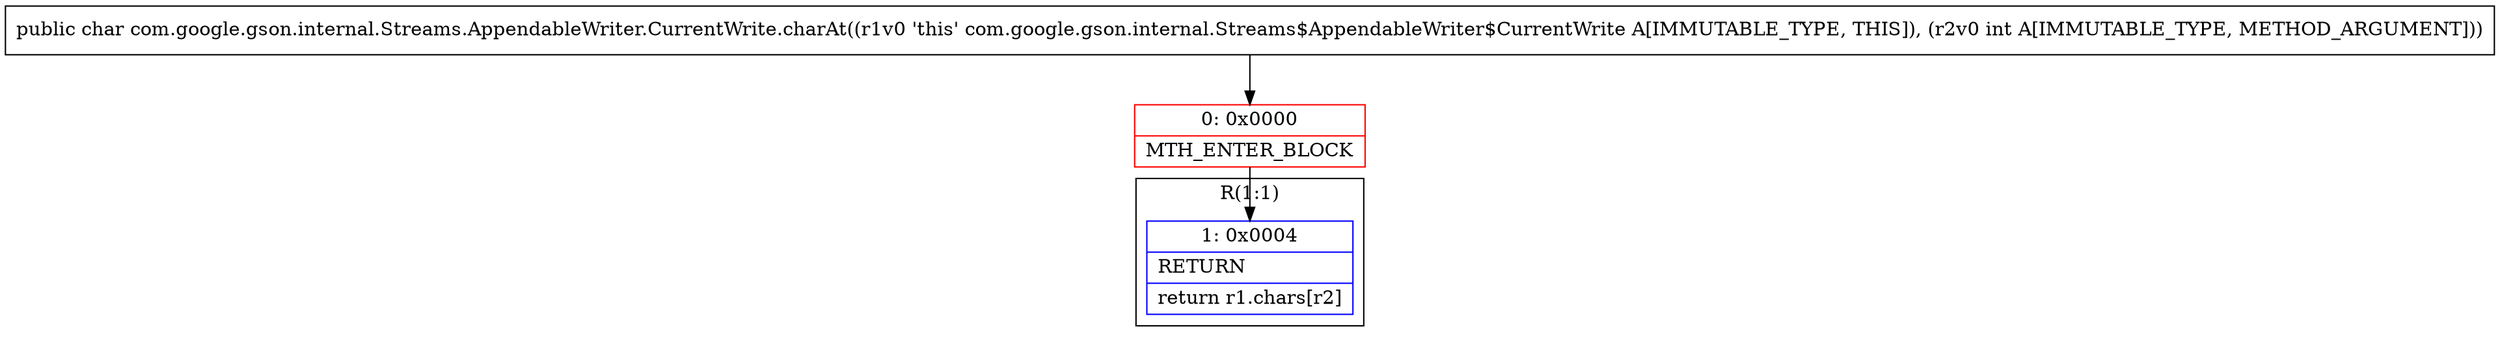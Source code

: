 digraph "CFG forcom.google.gson.internal.Streams.AppendableWriter.CurrentWrite.charAt(I)C" {
subgraph cluster_Region_1985952449 {
label = "R(1:1)";
node [shape=record,color=blue];
Node_1 [shape=record,label="{1\:\ 0x0004|RETURN\l|return r1.chars[r2]\l}"];
}
Node_0 [shape=record,color=red,label="{0\:\ 0x0000|MTH_ENTER_BLOCK\l}"];
MethodNode[shape=record,label="{public char com.google.gson.internal.Streams.AppendableWriter.CurrentWrite.charAt((r1v0 'this' com.google.gson.internal.Streams$AppendableWriter$CurrentWrite A[IMMUTABLE_TYPE, THIS]), (r2v0 int A[IMMUTABLE_TYPE, METHOD_ARGUMENT])) }"];
MethodNode -> Node_0;
Node_0 -> Node_1;
}

